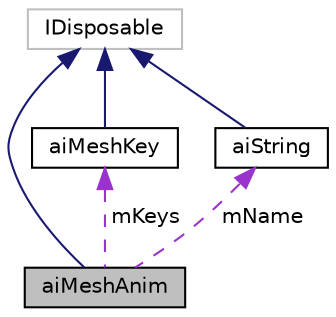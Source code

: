 digraph "aiMeshAnim"
{
  edge [fontname="Helvetica",fontsize="10",labelfontname="Helvetica",labelfontsize="10"];
  node [fontname="Helvetica",fontsize="10",shape=record];
  Node1 [label="aiMeshAnim",height=0.2,width=0.4,color="black", fillcolor="grey75", style="filled", fontcolor="black"];
  Node2 -> Node1 [dir="back",color="midnightblue",fontsize="10",style="solid"];
  Node2 [label="IDisposable",height=0.2,width=0.4,color="grey75", fillcolor="white", style="filled"];
  Node3 -> Node1 [dir="back",color="darkorchid3",fontsize="10",style="dashed",label=" mKeys" ];
  Node3 [label="aiMeshKey",height=0.2,width=0.4,color="black", fillcolor="white", style="filled",URL="$structai_mesh_key.html"];
  Node2 -> Node3 [dir="back",color="midnightblue",fontsize="10",style="solid"];
  Node4 -> Node1 [dir="back",color="darkorchid3",fontsize="10",style="dashed",label=" mName" ];
  Node4 [label="aiString",height=0.2,width=0.4,color="black", fillcolor="white", style="filled",URL="$structai_string.html"];
  Node2 -> Node4 [dir="back",color="midnightblue",fontsize="10",style="solid"];
}
